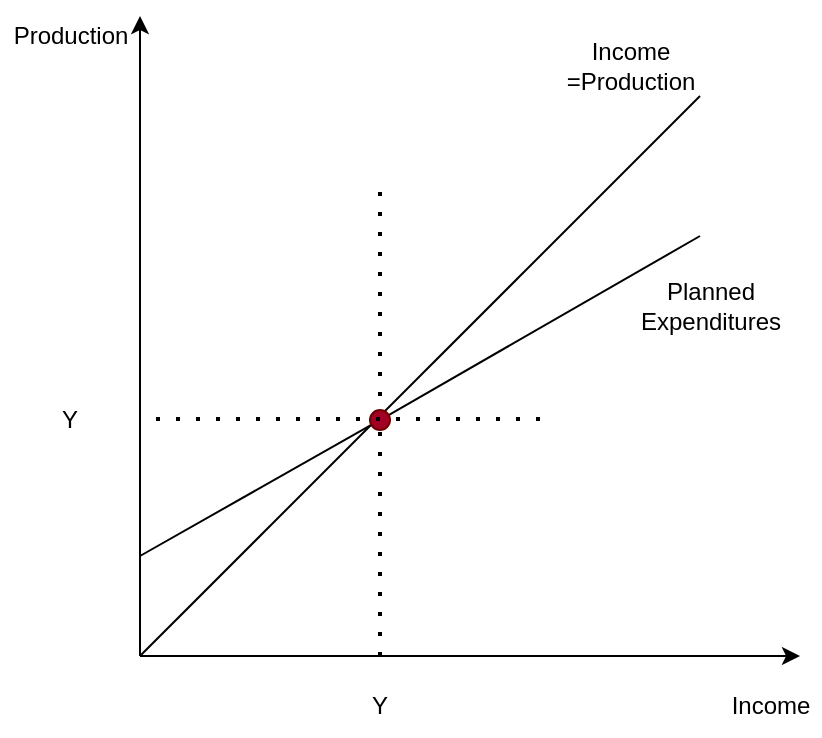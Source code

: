 <mxfile>
    <diagram id="jHvBREWMS0TSyyv2nKjs" name="Page-1">
        <mxGraphModel dx="642" dy="714" grid="1" gridSize="10" guides="1" tooltips="1" connect="1" arrows="1" fold="1" page="1" pageScale="1" pageWidth="827" pageHeight="1169" math="0" shadow="0">
            <root>
                <mxCell id="0"/>
                <mxCell id="1" parent="0"/>
                <mxCell id="2" value="" style="endArrow=classic;html=1;" parent="1" edge="1">
                    <mxGeometry width="50" height="50" relative="1" as="geometry">
                        <mxPoint x="200" y="360" as="sourcePoint"/>
                        <mxPoint x="530" y="360" as="targetPoint"/>
                    </mxGeometry>
                </mxCell>
                <mxCell id="3" value="" style="endArrow=classic;html=1;" parent="1" edge="1">
                    <mxGeometry width="50" height="50" relative="1" as="geometry">
                        <mxPoint x="200" y="360" as="sourcePoint"/>
                        <mxPoint x="200" y="40" as="targetPoint"/>
                    </mxGeometry>
                </mxCell>
                <mxCell id="4" value="" style="endArrow=none;html=1;" parent="1" edge="1">
                    <mxGeometry width="50" height="50" relative="1" as="geometry">
                        <mxPoint x="200" y="360" as="sourcePoint"/>
                        <mxPoint x="480" y="80" as="targetPoint"/>
                    </mxGeometry>
                </mxCell>
                <mxCell id="5" value="" style="endArrow=none;html=1;startArrow=none;" parent="1" edge="1" source="29">
                    <mxGeometry width="50" height="50" relative="1" as="geometry">
                        <mxPoint x="200" y="310" as="sourcePoint"/>
                        <mxPoint x="480" y="150" as="targetPoint"/>
                    </mxGeometry>
                </mxCell>
                <mxCell id="10" value="" style="endArrow=none;dashed=1;html=1;dashPattern=1 4;strokeWidth=2;" parent="1" edge="1">
                    <mxGeometry width="50" height="50" relative="1" as="geometry">
                        <mxPoint x="320" y="360" as="sourcePoint"/>
                        <mxPoint x="320" y="120" as="targetPoint"/>
                    </mxGeometry>
                </mxCell>
                <mxCell id="16" value="Production" style="text;html=1;resizable=0;autosize=1;align=center;verticalAlign=middle;points=[];fillColor=none;strokeColor=none;rounded=0;" parent="1" vertex="1">
                    <mxGeometry x="130" y="40" width="70" height="20" as="geometry"/>
                </mxCell>
                <mxCell id="17" value="Planned&lt;br&gt;Expenditures" style="text;html=1;resizable=0;autosize=1;align=center;verticalAlign=middle;points=[];fillColor=none;strokeColor=none;rounded=0;" parent="1" vertex="1">
                    <mxGeometry x="440" y="165" width="90" height="40" as="geometry"/>
                </mxCell>
                <mxCell id="18" value="Income" style="text;html=1;resizable=0;autosize=1;align=center;verticalAlign=middle;points=[];fillColor=none;strokeColor=none;rounded=0;" parent="1" vertex="1">
                    <mxGeometry x="490" y="375" width="50" height="20" as="geometry"/>
                </mxCell>
                <mxCell id="19" value="Income&lt;br&gt;=Production" style="text;html=1;resizable=0;autosize=1;align=center;verticalAlign=middle;points=[];fillColor=none;strokeColor=none;rounded=0;" parent="1" vertex="1">
                    <mxGeometry x="405" y="50" width="80" height="30" as="geometry"/>
                </mxCell>
                <mxCell id="31" value="" style="endArrow=none;html=1;" edge="1" parent="1" target="29">
                    <mxGeometry width="50" height="50" relative="1" as="geometry">
                        <mxPoint x="200" y="310" as="sourcePoint"/>
                        <mxPoint x="480" y="150" as="targetPoint"/>
                    </mxGeometry>
                </mxCell>
                <mxCell id="29" value="" style="ellipse;whiteSpace=wrap;html=1;fillColor=#a20025;fontColor=#ffffff;strokeColor=#6F0000;" vertex="1" parent="1">
                    <mxGeometry x="315" y="237" width="10" height="10" as="geometry"/>
                </mxCell>
                <mxCell id="32" value="" style="endArrow=none;dashed=1;html=1;dashPattern=1 4;strokeWidth=2;" edge="1" parent="1">
                    <mxGeometry width="50" height="50" relative="1" as="geometry">
                        <mxPoint x="400" y="241.5" as="sourcePoint"/>
                        <mxPoint x="200" y="241.5" as="targetPoint"/>
                    </mxGeometry>
                </mxCell>
                <mxCell id="33" value="Y" style="text;strokeColor=none;align=center;fillColor=none;html=1;verticalAlign=middle;whiteSpace=wrap;rounded=0;" vertex="1" parent="1">
                    <mxGeometry x="290" y="370" width="60" height="30" as="geometry"/>
                </mxCell>
                <mxCell id="34" value="Y" style="text;strokeColor=none;align=center;fillColor=none;html=1;verticalAlign=middle;whiteSpace=wrap;rounded=0;" vertex="1" parent="1">
                    <mxGeometry x="135" y="227" width="60" height="30" as="geometry"/>
                </mxCell>
            </root>
        </mxGraphModel>
    </diagram>
</mxfile>